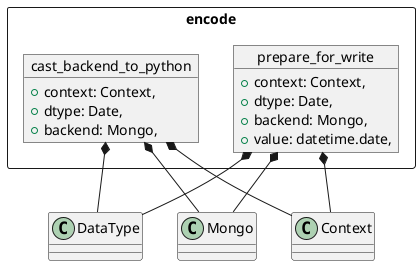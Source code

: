 @startuml
package encode <<Rectangle>> {

    object prepare_for_write {
        +context: Context,
        +dtype: Date,
        +backend: Mongo,
        +value: datetime.date,

    }

    object cast_backend_to_python {
        +context: Context,
        +dtype: Date,
        +backend: Mongo,
    }
}

prepare_for_write *-- Context
prepare_for_write *-- DataType
prepare_for_write *-- Mongo
cast_backend_to_python *-- Context
cast_backend_to_python *-- DataType
cast_backend_to_python *-- Mongo
@enduml
